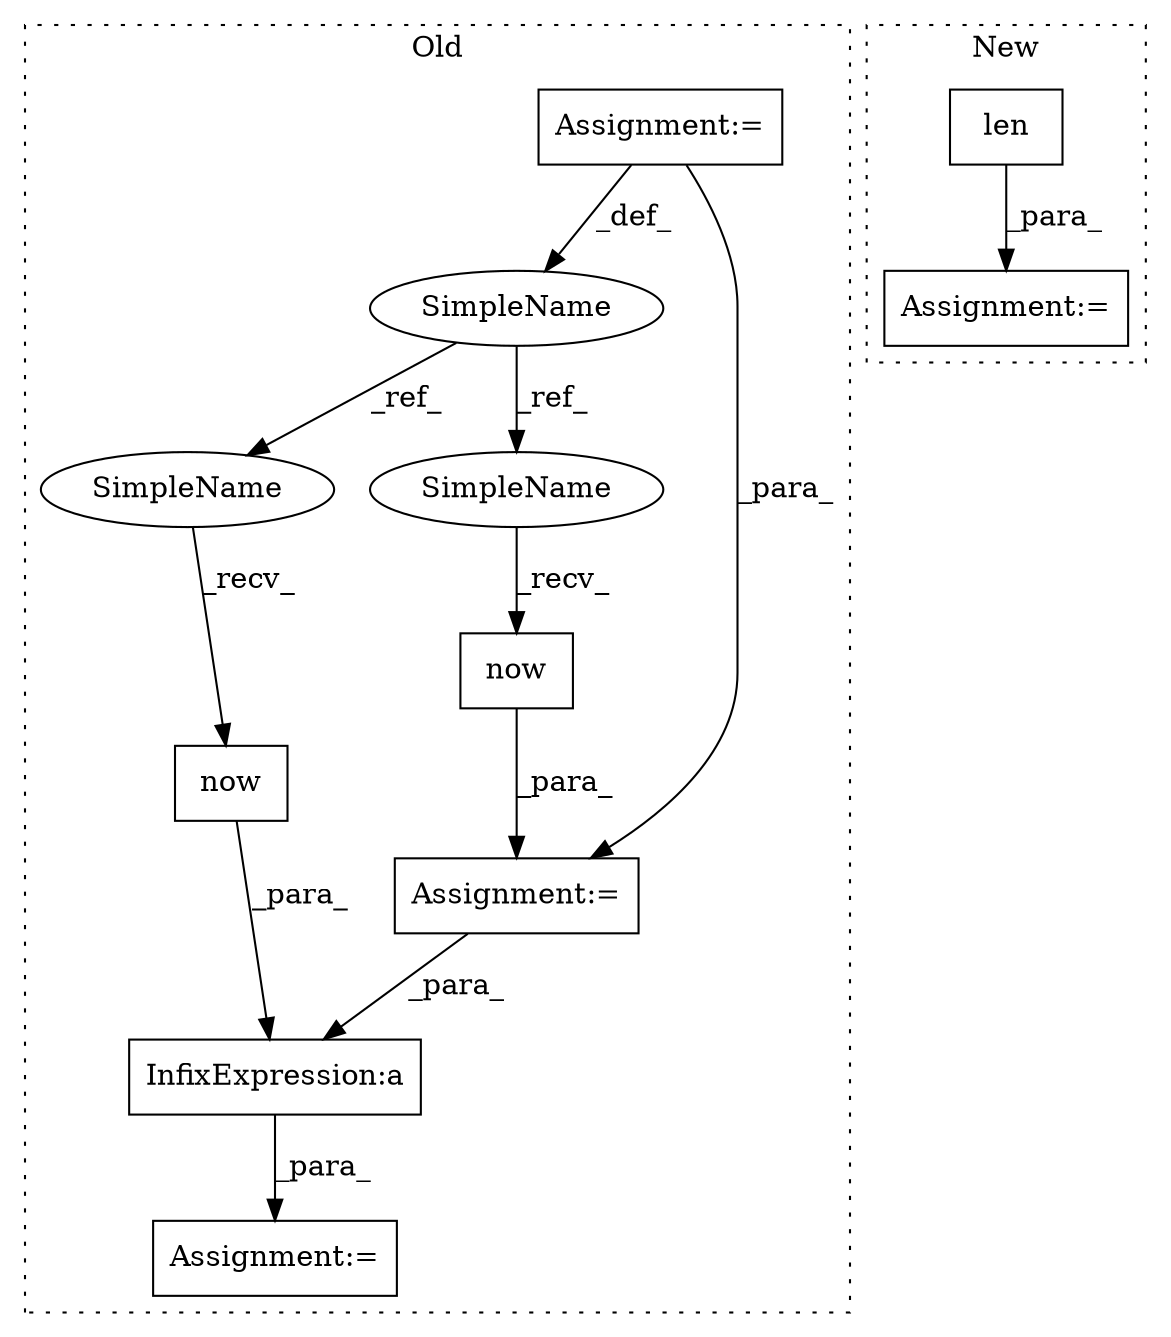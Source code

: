 digraph G {
subgraph cluster0 {
1 [label="now" a="32" s="7538" l="5" shape="box"];
3 [label="InfixExpression:a" a="27" s="7614" l="3" shape="box"];
4 [label="SimpleName" a="42" s="7250" l="8" shape="ellipse"];
5 [label="now" a="32" s="7609" l="5" shape="box"];
6 [label="Assignment:=" a="7" s="7598" l="1" shape="box"];
8 [label="Assignment:=" a="7" s="7250" l="8" shape="box"];
9 [label="Assignment:=" a="7" s="7528" l="1" shape="box"];
10 [label="SimpleName" a="42" s="7529" l="8" shape="ellipse"];
11 [label="SimpleName" a="42" s="7600" l="8" shape="ellipse"];
label = "Old";
style="dotted";
}
subgraph cluster1 {
2 [label="len" a="32" s="8461,8471" l="4,1" shape="box"];
7 [label="Assignment:=" a="7" s="8460" l="1" shape="box"];
label = "New";
style="dotted";
}
1 -> 9 [label="_para_"];
2 -> 7 [label="_para_"];
3 -> 6 [label="_para_"];
4 -> 11 [label="_ref_"];
4 -> 10 [label="_ref_"];
5 -> 3 [label="_para_"];
8 -> 4 [label="_def_"];
8 -> 9 [label="_para_"];
9 -> 3 [label="_para_"];
10 -> 1 [label="_recv_"];
11 -> 5 [label="_recv_"];
}